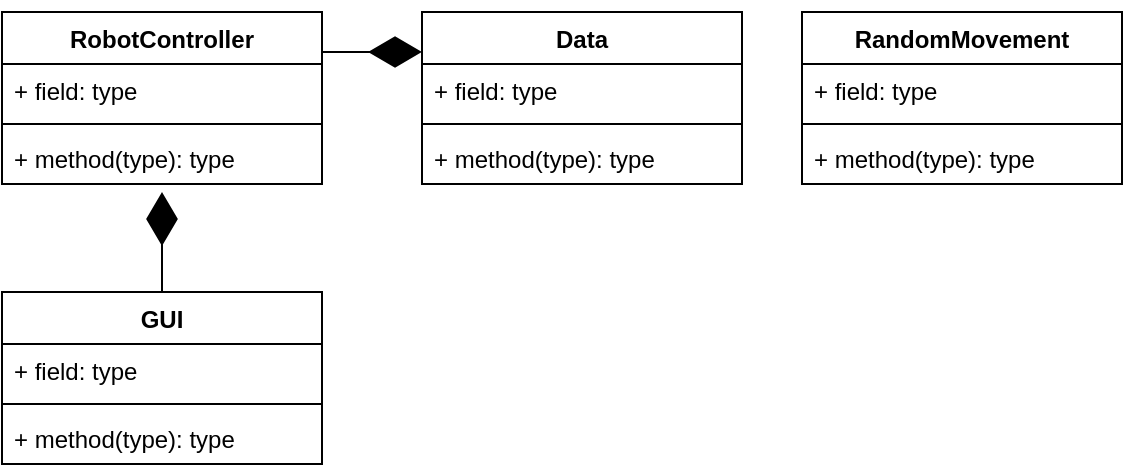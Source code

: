 <mxfile version="27.1.1">
  <diagram name="Página-1" id="He1f1e2aS3PxJ__WJL8M">
    <mxGraphModel dx="1042" dy="623" grid="1" gridSize="10" guides="1" tooltips="1" connect="1" arrows="1" fold="1" page="1" pageScale="1" pageWidth="827" pageHeight="1169" math="0" shadow="0">
      <root>
        <mxCell id="0" />
        <mxCell id="1" parent="0" />
        <mxCell id="Sxy4HmrRrxUL_DDaAfmH-1" value="GUI" style="swimlane;fontStyle=1;align=center;verticalAlign=top;childLayout=stackLayout;horizontal=1;startSize=26;horizontalStack=0;resizeParent=1;resizeParentMax=0;resizeLast=0;collapsible=1;marginBottom=0;whiteSpace=wrap;html=1;" vertex="1" parent="1">
          <mxGeometry x="120" y="180" width="160" height="86" as="geometry" />
        </mxCell>
        <mxCell id="Sxy4HmrRrxUL_DDaAfmH-2" value="+ field: type" style="text;strokeColor=none;fillColor=none;align=left;verticalAlign=top;spacingLeft=4;spacingRight=4;overflow=hidden;rotatable=0;points=[[0,0.5],[1,0.5]];portConstraint=eastwest;whiteSpace=wrap;html=1;" vertex="1" parent="Sxy4HmrRrxUL_DDaAfmH-1">
          <mxGeometry y="26" width="160" height="26" as="geometry" />
        </mxCell>
        <mxCell id="Sxy4HmrRrxUL_DDaAfmH-3" value="" style="line;strokeWidth=1;fillColor=none;align=left;verticalAlign=middle;spacingTop=-1;spacingLeft=3;spacingRight=3;rotatable=0;labelPosition=right;points=[];portConstraint=eastwest;strokeColor=inherit;" vertex="1" parent="Sxy4HmrRrxUL_DDaAfmH-1">
          <mxGeometry y="52" width="160" height="8" as="geometry" />
        </mxCell>
        <mxCell id="Sxy4HmrRrxUL_DDaAfmH-4" value="+ method(type): type" style="text;strokeColor=none;fillColor=none;align=left;verticalAlign=top;spacingLeft=4;spacingRight=4;overflow=hidden;rotatable=0;points=[[0,0.5],[1,0.5]];portConstraint=eastwest;whiteSpace=wrap;html=1;" vertex="1" parent="Sxy4HmrRrxUL_DDaAfmH-1">
          <mxGeometry y="60" width="160" height="26" as="geometry" />
        </mxCell>
        <mxCell id="Sxy4HmrRrxUL_DDaAfmH-9" value="Data" style="swimlane;fontStyle=1;align=center;verticalAlign=top;childLayout=stackLayout;horizontal=1;startSize=26;horizontalStack=0;resizeParent=1;resizeParentMax=0;resizeLast=0;collapsible=1;marginBottom=0;whiteSpace=wrap;html=1;" vertex="1" parent="1">
          <mxGeometry x="330" y="40" width="160" height="86" as="geometry" />
        </mxCell>
        <mxCell id="Sxy4HmrRrxUL_DDaAfmH-10" value="+ field: type" style="text;strokeColor=none;fillColor=none;align=left;verticalAlign=top;spacingLeft=4;spacingRight=4;overflow=hidden;rotatable=0;points=[[0,0.5],[1,0.5]];portConstraint=eastwest;whiteSpace=wrap;html=1;" vertex="1" parent="Sxy4HmrRrxUL_DDaAfmH-9">
          <mxGeometry y="26" width="160" height="26" as="geometry" />
        </mxCell>
        <mxCell id="Sxy4HmrRrxUL_DDaAfmH-11" value="" style="line;strokeWidth=1;fillColor=none;align=left;verticalAlign=middle;spacingTop=-1;spacingLeft=3;spacingRight=3;rotatable=0;labelPosition=right;points=[];portConstraint=eastwest;strokeColor=inherit;" vertex="1" parent="Sxy4HmrRrxUL_DDaAfmH-9">
          <mxGeometry y="52" width="160" height="8" as="geometry" />
        </mxCell>
        <mxCell id="Sxy4HmrRrxUL_DDaAfmH-12" value="+ method(type): type" style="text;strokeColor=none;fillColor=none;align=left;verticalAlign=top;spacingLeft=4;spacingRight=4;overflow=hidden;rotatable=0;points=[[0,0.5],[1,0.5]];portConstraint=eastwest;whiteSpace=wrap;html=1;" vertex="1" parent="Sxy4HmrRrxUL_DDaAfmH-9">
          <mxGeometry y="60" width="160" height="26" as="geometry" />
        </mxCell>
        <mxCell id="Sxy4HmrRrxUL_DDaAfmH-13" value="RandomMovement" style="swimlane;fontStyle=1;align=center;verticalAlign=top;childLayout=stackLayout;horizontal=1;startSize=26;horizontalStack=0;resizeParent=1;resizeParentMax=0;resizeLast=0;collapsible=1;marginBottom=0;whiteSpace=wrap;html=1;" vertex="1" parent="1">
          <mxGeometry x="520" y="40" width="160" height="86" as="geometry" />
        </mxCell>
        <mxCell id="Sxy4HmrRrxUL_DDaAfmH-14" value="+ field: type" style="text;strokeColor=none;fillColor=none;align=left;verticalAlign=top;spacingLeft=4;spacingRight=4;overflow=hidden;rotatable=0;points=[[0,0.5],[1,0.5]];portConstraint=eastwest;whiteSpace=wrap;html=1;" vertex="1" parent="Sxy4HmrRrxUL_DDaAfmH-13">
          <mxGeometry y="26" width="160" height="26" as="geometry" />
        </mxCell>
        <mxCell id="Sxy4HmrRrxUL_DDaAfmH-15" value="" style="line;strokeWidth=1;fillColor=none;align=left;verticalAlign=middle;spacingTop=-1;spacingLeft=3;spacingRight=3;rotatable=0;labelPosition=right;points=[];portConstraint=eastwest;strokeColor=inherit;" vertex="1" parent="Sxy4HmrRrxUL_DDaAfmH-13">
          <mxGeometry y="52" width="160" height="8" as="geometry" />
        </mxCell>
        <mxCell id="Sxy4HmrRrxUL_DDaAfmH-16" value="+ method(type): type" style="text;strokeColor=none;fillColor=none;align=left;verticalAlign=top;spacingLeft=4;spacingRight=4;overflow=hidden;rotatable=0;points=[[0,0.5],[1,0.5]];portConstraint=eastwest;whiteSpace=wrap;html=1;" vertex="1" parent="Sxy4HmrRrxUL_DDaAfmH-13">
          <mxGeometry y="60" width="160" height="26" as="geometry" />
        </mxCell>
        <mxCell id="Sxy4HmrRrxUL_DDaAfmH-17" value="RobotController" style="swimlane;fontStyle=1;align=center;verticalAlign=top;childLayout=stackLayout;horizontal=1;startSize=26;horizontalStack=0;resizeParent=1;resizeParentMax=0;resizeLast=0;collapsible=1;marginBottom=0;whiteSpace=wrap;html=1;" vertex="1" parent="1">
          <mxGeometry x="120" y="40" width="160" height="86" as="geometry" />
        </mxCell>
        <mxCell id="Sxy4HmrRrxUL_DDaAfmH-18" value="+ field: type" style="text;strokeColor=none;fillColor=none;align=left;verticalAlign=top;spacingLeft=4;spacingRight=4;overflow=hidden;rotatable=0;points=[[0,0.5],[1,0.5]];portConstraint=eastwest;whiteSpace=wrap;html=1;" vertex="1" parent="Sxy4HmrRrxUL_DDaAfmH-17">
          <mxGeometry y="26" width="160" height="26" as="geometry" />
        </mxCell>
        <mxCell id="Sxy4HmrRrxUL_DDaAfmH-19" value="" style="line;strokeWidth=1;fillColor=none;align=left;verticalAlign=middle;spacingTop=-1;spacingLeft=3;spacingRight=3;rotatable=0;labelPosition=right;points=[];portConstraint=eastwest;strokeColor=inherit;" vertex="1" parent="Sxy4HmrRrxUL_DDaAfmH-17">
          <mxGeometry y="52" width="160" height="8" as="geometry" />
        </mxCell>
        <mxCell id="Sxy4HmrRrxUL_DDaAfmH-20" value="+ method(type): type" style="text;strokeColor=none;fillColor=none;align=left;verticalAlign=top;spacingLeft=4;spacingRight=4;overflow=hidden;rotatable=0;points=[[0,0.5],[1,0.5]];portConstraint=eastwest;whiteSpace=wrap;html=1;" vertex="1" parent="Sxy4HmrRrxUL_DDaAfmH-17">
          <mxGeometry y="60" width="160" height="26" as="geometry" />
        </mxCell>
        <mxCell id="Sxy4HmrRrxUL_DDaAfmH-21" value="" style="endArrow=diamondThin;endFill=1;endSize=24;html=1;rounded=0;" edge="1" parent="1">
          <mxGeometry width="160" relative="1" as="geometry">
            <mxPoint x="280" y="60" as="sourcePoint" />
            <mxPoint x="330" y="60" as="targetPoint" />
          </mxGeometry>
        </mxCell>
        <mxCell id="Sxy4HmrRrxUL_DDaAfmH-22" value="" style="endArrow=diamondThin;endFill=1;endSize=24;html=1;rounded=0;entryX=0.5;entryY=1.154;entryDx=0;entryDy=0;entryPerimeter=0;exitX=0.5;exitY=0;exitDx=0;exitDy=0;" edge="1" parent="1" source="Sxy4HmrRrxUL_DDaAfmH-1" target="Sxy4HmrRrxUL_DDaAfmH-20">
          <mxGeometry width="160" relative="1" as="geometry">
            <mxPoint x="200" y="180" as="sourcePoint" />
            <mxPoint x="360" y="180" as="targetPoint" />
          </mxGeometry>
        </mxCell>
      </root>
    </mxGraphModel>
  </diagram>
</mxfile>
